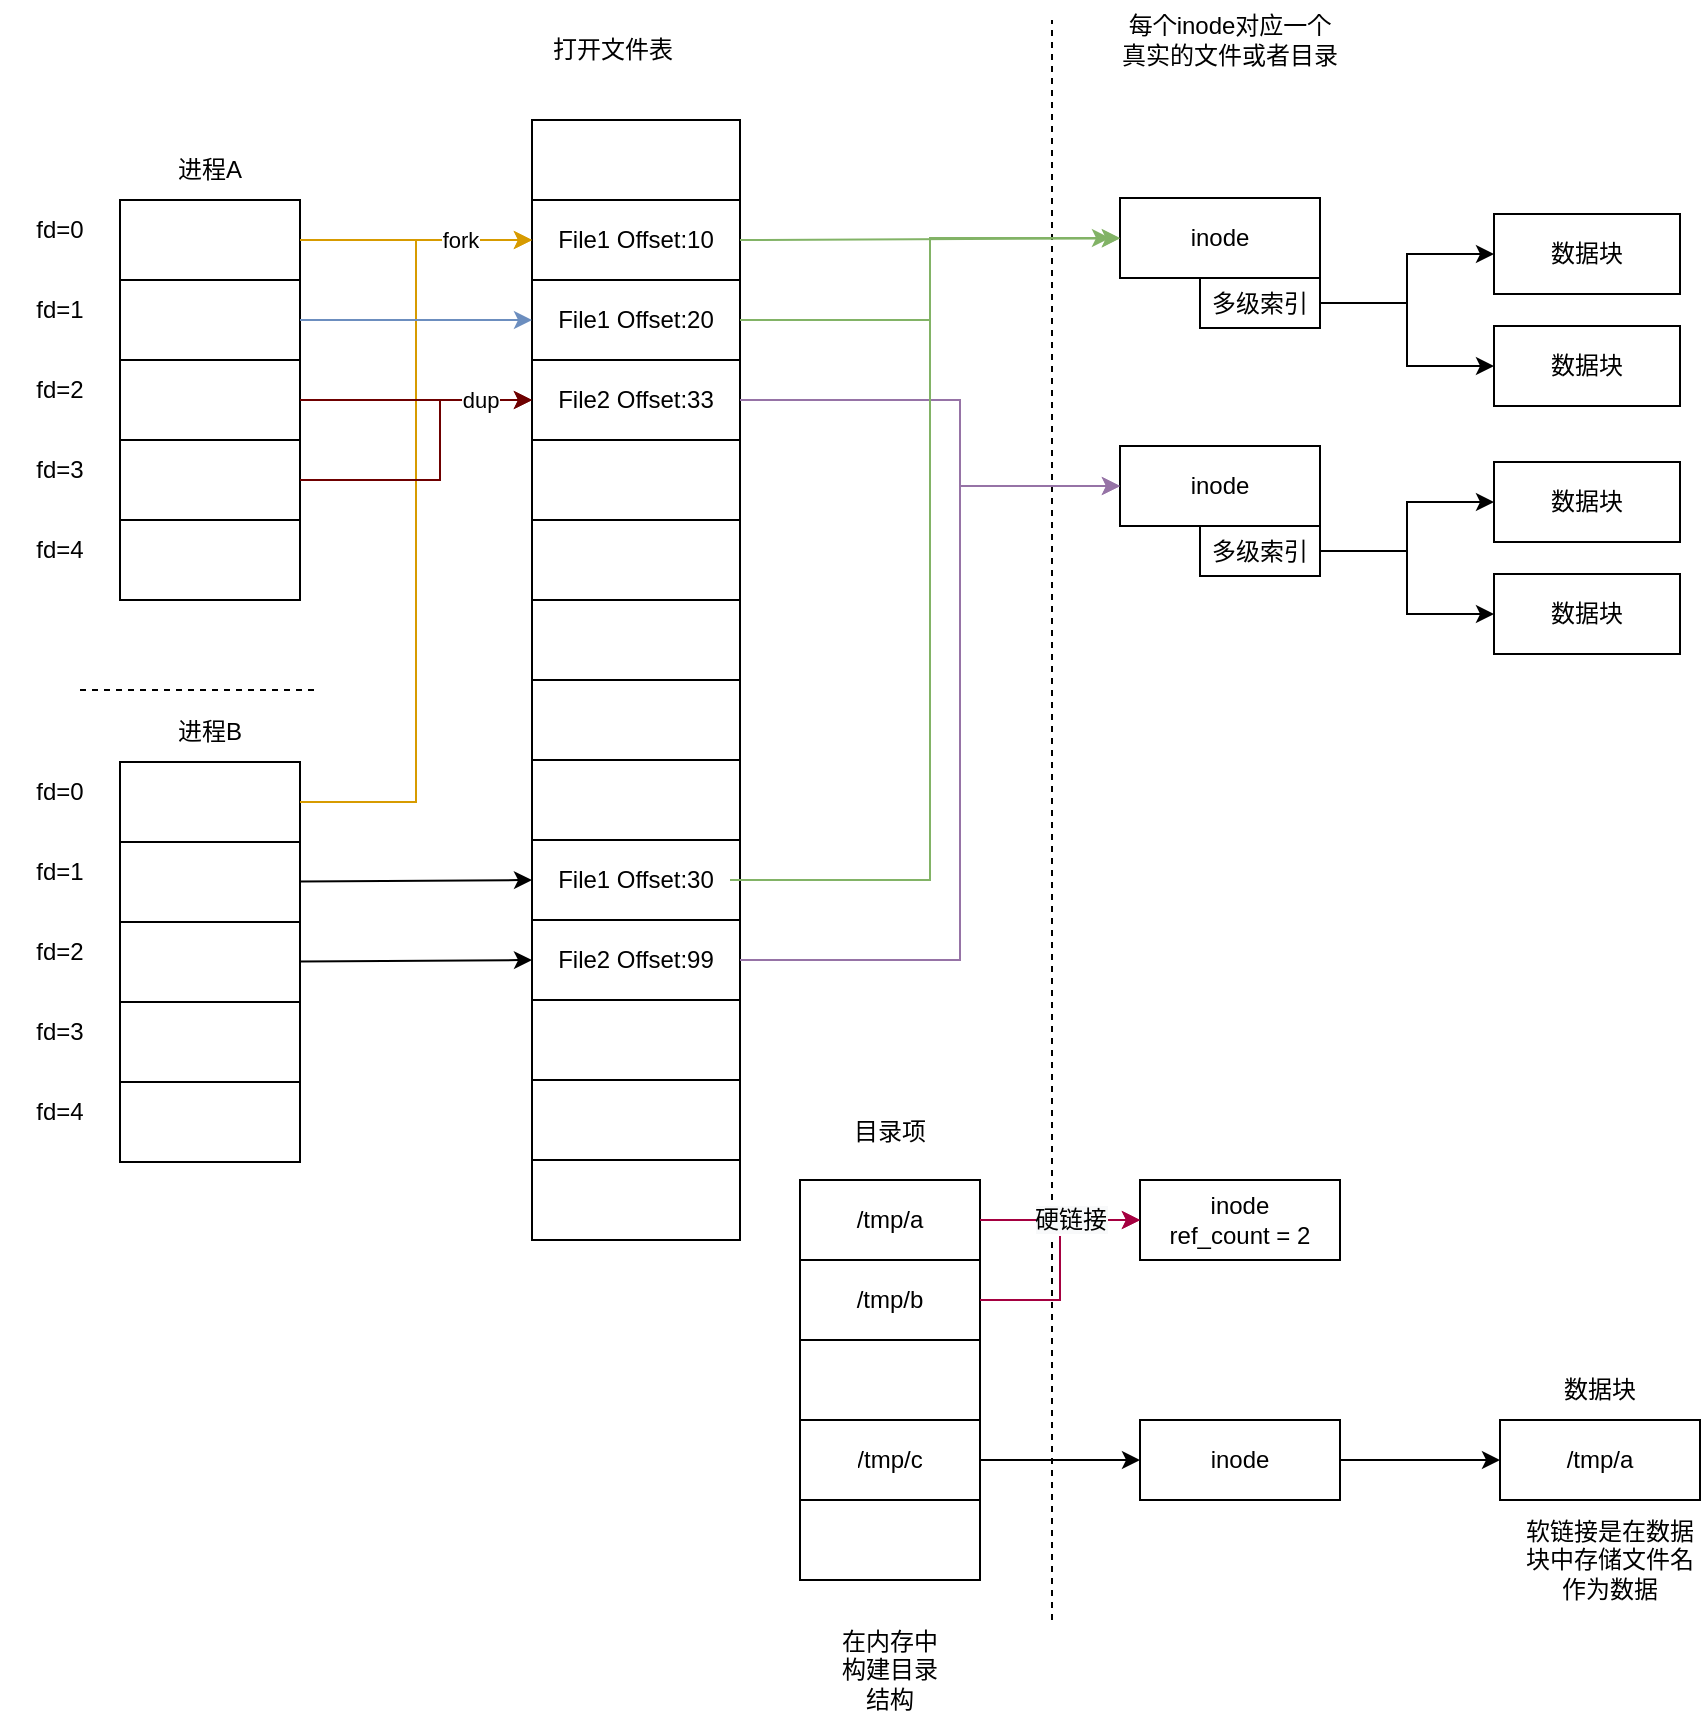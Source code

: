 <mxfile version="20.4.0" type="github">
  <diagram id="ZzIfgdE_HQE-ywpYCpP_" name="第 1 页">
    <mxGraphModel dx="1550" dy="844" grid="1" gridSize="10" guides="1" tooltips="1" connect="1" arrows="1" fold="1" page="1" pageScale="1" pageWidth="827" pageHeight="1169" math="0" shadow="0">
      <root>
        <mxCell id="0" />
        <mxCell id="1" parent="0" />
        <mxCell id="CD1J--MnG_Ev1wGPMHWV-1" value="" style="shape=table;html=1;whiteSpace=wrap;startSize=0;container=1;collapsible=0;childLayout=tableLayout;" vertex="1" parent="1">
          <mxGeometry x="140" y="290" width="90" height="200" as="geometry" />
        </mxCell>
        <mxCell id="CD1J--MnG_Ev1wGPMHWV-2" value="" style="shape=tableRow;horizontal=0;startSize=0;swimlaneHead=0;swimlaneBody=0;top=0;left=0;bottom=0;right=0;collapsible=0;dropTarget=0;fillColor=none;points=[[0,0.5],[1,0.5]];portConstraint=eastwest;" vertex="1" parent="CD1J--MnG_Ev1wGPMHWV-1">
          <mxGeometry width="90" height="40" as="geometry" />
        </mxCell>
        <mxCell id="CD1J--MnG_Ev1wGPMHWV-3" value="" style="shape=partialRectangle;html=1;whiteSpace=wrap;connectable=0;fillColor=none;top=0;left=0;bottom=0;right=0;overflow=hidden;" vertex="1" parent="CD1J--MnG_Ev1wGPMHWV-2">
          <mxGeometry width="90" height="40" as="geometry">
            <mxRectangle width="90" height="40" as="alternateBounds" />
          </mxGeometry>
        </mxCell>
        <mxCell id="CD1J--MnG_Ev1wGPMHWV-14" value="" style="shape=tableRow;horizontal=0;startSize=0;swimlaneHead=0;swimlaneBody=0;top=0;left=0;bottom=0;right=0;collapsible=0;dropTarget=0;fillColor=none;points=[[0,0.5],[1,0.5]];portConstraint=eastwest;" vertex="1" parent="CD1J--MnG_Ev1wGPMHWV-1">
          <mxGeometry y="40" width="90" height="40" as="geometry" />
        </mxCell>
        <mxCell id="CD1J--MnG_Ev1wGPMHWV-15" value="" style="shape=partialRectangle;html=1;whiteSpace=wrap;connectable=0;fillColor=none;top=0;left=0;bottom=0;right=0;overflow=hidden;" vertex="1" parent="CD1J--MnG_Ev1wGPMHWV-14">
          <mxGeometry width="90" height="40" as="geometry">
            <mxRectangle width="90" height="40" as="alternateBounds" />
          </mxGeometry>
        </mxCell>
        <mxCell id="CD1J--MnG_Ev1wGPMHWV-6" value="" style="shape=tableRow;horizontal=0;startSize=0;swimlaneHead=0;swimlaneBody=0;top=0;left=0;bottom=0;right=0;collapsible=0;dropTarget=0;fillColor=none;points=[[0,0.5],[1,0.5]];portConstraint=eastwest;" vertex="1" parent="CD1J--MnG_Ev1wGPMHWV-1">
          <mxGeometry y="80" width="90" height="40" as="geometry" />
        </mxCell>
        <mxCell id="CD1J--MnG_Ev1wGPMHWV-7" value="" style="shape=partialRectangle;html=1;whiteSpace=wrap;connectable=0;fillColor=none;top=0;left=0;bottom=0;right=0;overflow=hidden;" vertex="1" parent="CD1J--MnG_Ev1wGPMHWV-6">
          <mxGeometry width="90" height="40" as="geometry">
            <mxRectangle width="90" height="40" as="alternateBounds" />
          </mxGeometry>
        </mxCell>
        <mxCell id="CD1J--MnG_Ev1wGPMHWV-10" value="" style="shape=tableRow;horizontal=0;startSize=0;swimlaneHead=0;swimlaneBody=0;top=0;left=0;bottom=0;right=0;collapsible=0;dropTarget=0;fillColor=none;points=[[0,0.5],[1,0.5]];portConstraint=eastwest;" vertex="1" parent="CD1J--MnG_Ev1wGPMHWV-1">
          <mxGeometry y="120" width="90" height="40" as="geometry" />
        </mxCell>
        <mxCell id="CD1J--MnG_Ev1wGPMHWV-11" value="" style="shape=partialRectangle;html=1;whiteSpace=wrap;connectable=0;fillColor=none;top=0;left=0;bottom=0;right=0;overflow=hidden;" vertex="1" parent="CD1J--MnG_Ev1wGPMHWV-10">
          <mxGeometry width="90" height="40" as="geometry">
            <mxRectangle width="90" height="40" as="alternateBounds" />
          </mxGeometry>
        </mxCell>
        <mxCell id="CD1J--MnG_Ev1wGPMHWV-19" style="shape=tableRow;horizontal=0;startSize=0;swimlaneHead=0;swimlaneBody=0;top=0;left=0;bottom=0;right=0;collapsible=0;dropTarget=0;fillColor=none;points=[[0,0.5],[1,0.5]];portConstraint=eastwest;" vertex="1" parent="CD1J--MnG_Ev1wGPMHWV-1">
          <mxGeometry y="160" width="90" height="40" as="geometry" />
        </mxCell>
        <mxCell id="CD1J--MnG_Ev1wGPMHWV-20" style="shape=partialRectangle;html=1;whiteSpace=wrap;connectable=0;fillColor=none;top=0;left=0;bottom=0;right=0;overflow=hidden;" vertex="1" parent="CD1J--MnG_Ev1wGPMHWV-19">
          <mxGeometry width="90" height="40" as="geometry">
            <mxRectangle width="90" height="40" as="alternateBounds" />
          </mxGeometry>
        </mxCell>
        <mxCell id="CD1J--MnG_Ev1wGPMHWV-22" value="fd=0" style="text;html=1;strokeColor=none;fillColor=none;align=center;verticalAlign=middle;whiteSpace=wrap;rounded=0;" vertex="1" parent="1">
          <mxGeometry x="80" y="290" width="60" height="30" as="geometry" />
        </mxCell>
        <mxCell id="CD1J--MnG_Ev1wGPMHWV-24" value="fd=1" style="text;html=1;strokeColor=none;fillColor=none;align=center;verticalAlign=middle;whiteSpace=wrap;rounded=0;" vertex="1" parent="1">
          <mxGeometry x="80" y="330" width="60" height="30" as="geometry" />
        </mxCell>
        <mxCell id="CD1J--MnG_Ev1wGPMHWV-25" value="fd=2" style="text;html=1;strokeColor=none;fillColor=none;align=center;verticalAlign=middle;whiteSpace=wrap;rounded=0;" vertex="1" parent="1">
          <mxGeometry x="80" y="370" width="60" height="30" as="geometry" />
        </mxCell>
        <mxCell id="CD1J--MnG_Ev1wGPMHWV-26" value="fd=3" style="text;html=1;strokeColor=none;fillColor=none;align=center;verticalAlign=middle;whiteSpace=wrap;rounded=0;" vertex="1" parent="1">
          <mxGeometry x="80" y="410" width="60" height="30" as="geometry" />
        </mxCell>
        <mxCell id="CD1J--MnG_Ev1wGPMHWV-27" value="fd=4" style="text;html=1;strokeColor=none;fillColor=none;align=center;verticalAlign=middle;whiteSpace=wrap;rounded=0;" vertex="1" parent="1">
          <mxGeometry x="80" y="450" width="60" height="30" as="geometry" />
        </mxCell>
        <mxCell id="CD1J--MnG_Ev1wGPMHWV-28" value="" style="shape=table;html=1;whiteSpace=wrap;startSize=0;container=1;collapsible=0;childLayout=tableLayout;" vertex="1" parent="1">
          <mxGeometry x="346" y="250" width="104" height="560" as="geometry" />
        </mxCell>
        <mxCell id="CD1J--MnG_Ev1wGPMHWV-29" value="" style="shape=tableRow;horizontal=0;startSize=0;swimlaneHead=0;swimlaneBody=0;top=0;left=0;bottom=0;right=0;collapsible=0;dropTarget=0;fillColor=none;points=[[0,0.5],[1,0.5]];portConstraint=eastwest;" vertex="1" parent="CD1J--MnG_Ev1wGPMHWV-28">
          <mxGeometry width="104" height="40" as="geometry" />
        </mxCell>
        <mxCell id="CD1J--MnG_Ev1wGPMHWV-30" value="" style="shape=partialRectangle;html=1;whiteSpace=wrap;connectable=0;fillColor=none;top=0;left=0;bottom=0;right=0;overflow=hidden;" vertex="1" parent="CD1J--MnG_Ev1wGPMHWV-29">
          <mxGeometry width="104" height="40" as="geometry">
            <mxRectangle width="104" height="40" as="alternateBounds" />
          </mxGeometry>
        </mxCell>
        <mxCell id="CD1J--MnG_Ev1wGPMHWV-31" value="" style="shape=tableRow;horizontal=0;startSize=0;swimlaneHead=0;swimlaneBody=0;top=0;left=0;bottom=0;right=0;collapsible=0;dropTarget=0;fillColor=none;points=[[0,0.5],[1,0.5]];portConstraint=eastwest;" vertex="1" parent="CD1J--MnG_Ev1wGPMHWV-28">
          <mxGeometry y="40" width="104" height="40" as="geometry" />
        </mxCell>
        <mxCell id="CD1J--MnG_Ev1wGPMHWV-32" value="File1 Offset:10" style="shape=partialRectangle;html=1;whiteSpace=wrap;connectable=0;fillColor=none;top=0;left=0;bottom=0;right=0;overflow=hidden;" vertex="1" parent="CD1J--MnG_Ev1wGPMHWV-31">
          <mxGeometry width="104" height="40" as="geometry">
            <mxRectangle width="104" height="40" as="alternateBounds" />
          </mxGeometry>
        </mxCell>
        <mxCell id="CD1J--MnG_Ev1wGPMHWV-33" value="" style="shape=tableRow;horizontal=0;startSize=0;swimlaneHead=0;swimlaneBody=0;top=0;left=0;bottom=0;right=0;collapsible=0;dropTarget=0;fillColor=none;points=[[0,0.5],[1,0.5]];portConstraint=eastwest;" vertex="1" parent="CD1J--MnG_Ev1wGPMHWV-28">
          <mxGeometry y="80" width="104" height="40" as="geometry" />
        </mxCell>
        <mxCell id="CD1J--MnG_Ev1wGPMHWV-34" value="File1 Offset:20" style="shape=partialRectangle;html=1;whiteSpace=wrap;connectable=0;fillColor=none;top=0;left=0;bottom=0;right=0;overflow=hidden;" vertex="1" parent="CD1J--MnG_Ev1wGPMHWV-33">
          <mxGeometry width="104" height="40" as="geometry">
            <mxRectangle width="104" height="40" as="alternateBounds" />
          </mxGeometry>
        </mxCell>
        <mxCell id="CD1J--MnG_Ev1wGPMHWV-35" value="" style="shape=tableRow;horizontal=0;startSize=0;swimlaneHead=0;swimlaneBody=0;top=0;left=0;bottom=0;right=0;collapsible=0;dropTarget=0;fillColor=none;points=[[0,0.5],[1,0.5]];portConstraint=eastwest;" vertex="1" parent="CD1J--MnG_Ev1wGPMHWV-28">
          <mxGeometry y="120" width="104" height="40" as="geometry" />
        </mxCell>
        <mxCell id="CD1J--MnG_Ev1wGPMHWV-36" value="File2 Offset:33" style="shape=partialRectangle;html=1;whiteSpace=wrap;connectable=0;fillColor=none;top=0;left=0;bottom=0;right=0;overflow=hidden;" vertex="1" parent="CD1J--MnG_Ev1wGPMHWV-35">
          <mxGeometry width="104" height="40" as="geometry">
            <mxRectangle width="104" height="40" as="alternateBounds" />
          </mxGeometry>
        </mxCell>
        <mxCell id="CD1J--MnG_Ev1wGPMHWV-37" style="shape=tableRow;horizontal=0;startSize=0;swimlaneHead=0;swimlaneBody=0;top=0;left=0;bottom=0;right=0;collapsible=0;dropTarget=0;fillColor=none;points=[[0,0.5],[1,0.5]];portConstraint=eastwest;" vertex="1" parent="CD1J--MnG_Ev1wGPMHWV-28">
          <mxGeometry y="160" width="104" height="40" as="geometry" />
        </mxCell>
        <mxCell id="CD1J--MnG_Ev1wGPMHWV-38" style="shape=partialRectangle;html=1;whiteSpace=wrap;connectable=0;fillColor=none;top=0;left=0;bottom=0;right=0;overflow=hidden;" vertex="1" parent="CD1J--MnG_Ev1wGPMHWV-37">
          <mxGeometry width="104" height="40" as="geometry">
            <mxRectangle width="104" height="40" as="alternateBounds" />
          </mxGeometry>
        </mxCell>
        <mxCell id="CD1J--MnG_Ev1wGPMHWV-63" style="shape=tableRow;horizontal=0;startSize=0;swimlaneHead=0;swimlaneBody=0;top=0;left=0;bottom=0;right=0;collapsible=0;dropTarget=0;fillColor=none;points=[[0,0.5],[1,0.5]];portConstraint=eastwest;" vertex="1" parent="CD1J--MnG_Ev1wGPMHWV-28">
          <mxGeometry y="200" width="104" height="40" as="geometry" />
        </mxCell>
        <mxCell id="CD1J--MnG_Ev1wGPMHWV-64" style="shape=partialRectangle;html=1;whiteSpace=wrap;connectable=0;fillColor=none;top=0;left=0;bottom=0;right=0;overflow=hidden;" vertex="1" parent="CD1J--MnG_Ev1wGPMHWV-63">
          <mxGeometry width="104" height="40" as="geometry">
            <mxRectangle width="104" height="40" as="alternateBounds" />
          </mxGeometry>
        </mxCell>
        <mxCell id="CD1J--MnG_Ev1wGPMHWV-65" style="shape=tableRow;horizontal=0;startSize=0;swimlaneHead=0;swimlaneBody=0;top=0;left=0;bottom=0;right=0;collapsible=0;dropTarget=0;fillColor=none;points=[[0,0.5],[1,0.5]];portConstraint=eastwest;" vertex="1" parent="CD1J--MnG_Ev1wGPMHWV-28">
          <mxGeometry y="240" width="104" height="40" as="geometry" />
        </mxCell>
        <mxCell id="CD1J--MnG_Ev1wGPMHWV-66" style="shape=partialRectangle;html=1;whiteSpace=wrap;connectable=0;fillColor=none;top=0;left=0;bottom=0;right=0;overflow=hidden;" vertex="1" parent="CD1J--MnG_Ev1wGPMHWV-65">
          <mxGeometry width="104" height="40" as="geometry">
            <mxRectangle width="104" height="40" as="alternateBounds" />
          </mxGeometry>
        </mxCell>
        <mxCell id="CD1J--MnG_Ev1wGPMHWV-67" style="shape=tableRow;horizontal=0;startSize=0;swimlaneHead=0;swimlaneBody=0;top=0;left=0;bottom=0;right=0;collapsible=0;dropTarget=0;fillColor=none;points=[[0,0.5],[1,0.5]];portConstraint=eastwest;" vertex="1" parent="CD1J--MnG_Ev1wGPMHWV-28">
          <mxGeometry y="280" width="104" height="40" as="geometry" />
        </mxCell>
        <mxCell id="CD1J--MnG_Ev1wGPMHWV-68" style="shape=partialRectangle;html=1;whiteSpace=wrap;connectable=0;fillColor=none;top=0;left=0;bottom=0;right=0;overflow=hidden;" vertex="1" parent="CD1J--MnG_Ev1wGPMHWV-67">
          <mxGeometry width="104" height="40" as="geometry">
            <mxRectangle width="104" height="40" as="alternateBounds" />
          </mxGeometry>
        </mxCell>
        <mxCell id="CD1J--MnG_Ev1wGPMHWV-69" style="shape=tableRow;horizontal=0;startSize=0;swimlaneHead=0;swimlaneBody=0;top=0;left=0;bottom=0;right=0;collapsible=0;dropTarget=0;fillColor=none;points=[[0,0.5],[1,0.5]];portConstraint=eastwest;" vertex="1" parent="CD1J--MnG_Ev1wGPMHWV-28">
          <mxGeometry y="320" width="104" height="40" as="geometry" />
        </mxCell>
        <mxCell id="CD1J--MnG_Ev1wGPMHWV-70" style="shape=partialRectangle;html=1;whiteSpace=wrap;connectable=0;fillColor=none;top=0;left=0;bottom=0;right=0;overflow=hidden;" vertex="1" parent="CD1J--MnG_Ev1wGPMHWV-69">
          <mxGeometry width="104" height="40" as="geometry">
            <mxRectangle width="104" height="40" as="alternateBounds" />
          </mxGeometry>
        </mxCell>
        <mxCell id="CD1J--MnG_Ev1wGPMHWV-71" style="shape=tableRow;horizontal=0;startSize=0;swimlaneHead=0;swimlaneBody=0;top=0;left=0;bottom=0;right=0;collapsible=0;dropTarget=0;fillColor=none;points=[[0,0.5],[1,0.5]];portConstraint=eastwest;" vertex="1" parent="CD1J--MnG_Ev1wGPMHWV-28">
          <mxGeometry y="360" width="104" height="40" as="geometry" />
        </mxCell>
        <mxCell id="CD1J--MnG_Ev1wGPMHWV-72" value="File1 Offset:30" style="shape=partialRectangle;html=1;whiteSpace=wrap;connectable=0;fillColor=none;top=0;left=0;bottom=0;right=0;overflow=hidden;" vertex="1" parent="CD1J--MnG_Ev1wGPMHWV-71">
          <mxGeometry width="104" height="40" as="geometry">
            <mxRectangle width="104" height="40" as="alternateBounds" />
          </mxGeometry>
        </mxCell>
        <mxCell id="CD1J--MnG_Ev1wGPMHWV-73" style="shape=tableRow;horizontal=0;startSize=0;swimlaneHead=0;swimlaneBody=0;top=0;left=0;bottom=0;right=0;collapsible=0;dropTarget=0;fillColor=none;points=[[0,0.5],[1,0.5]];portConstraint=eastwest;" vertex="1" parent="CD1J--MnG_Ev1wGPMHWV-28">
          <mxGeometry y="400" width="104" height="40" as="geometry" />
        </mxCell>
        <mxCell id="CD1J--MnG_Ev1wGPMHWV-74" value="File2 Offset:99" style="shape=partialRectangle;html=1;whiteSpace=wrap;connectable=0;fillColor=none;top=0;left=0;bottom=0;right=0;overflow=hidden;" vertex="1" parent="CD1J--MnG_Ev1wGPMHWV-73">
          <mxGeometry width="104" height="40" as="geometry">
            <mxRectangle width="104" height="40" as="alternateBounds" />
          </mxGeometry>
        </mxCell>
        <mxCell id="CD1J--MnG_Ev1wGPMHWV-75" style="shape=tableRow;horizontal=0;startSize=0;swimlaneHead=0;swimlaneBody=0;top=0;left=0;bottom=0;right=0;collapsible=0;dropTarget=0;fillColor=none;points=[[0,0.5],[1,0.5]];portConstraint=eastwest;" vertex="1" parent="CD1J--MnG_Ev1wGPMHWV-28">
          <mxGeometry y="440" width="104" height="40" as="geometry" />
        </mxCell>
        <mxCell id="CD1J--MnG_Ev1wGPMHWV-76" style="shape=partialRectangle;html=1;whiteSpace=wrap;connectable=0;fillColor=none;top=0;left=0;bottom=0;right=0;overflow=hidden;" vertex="1" parent="CD1J--MnG_Ev1wGPMHWV-75">
          <mxGeometry width="104" height="40" as="geometry">
            <mxRectangle width="104" height="40" as="alternateBounds" />
          </mxGeometry>
        </mxCell>
        <mxCell id="CD1J--MnG_Ev1wGPMHWV-77" style="shape=tableRow;horizontal=0;startSize=0;swimlaneHead=0;swimlaneBody=0;top=0;left=0;bottom=0;right=0;collapsible=0;dropTarget=0;fillColor=none;points=[[0,0.5],[1,0.5]];portConstraint=eastwest;" vertex="1" parent="CD1J--MnG_Ev1wGPMHWV-28">
          <mxGeometry y="480" width="104" height="40" as="geometry" />
        </mxCell>
        <mxCell id="CD1J--MnG_Ev1wGPMHWV-78" style="shape=partialRectangle;html=1;whiteSpace=wrap;connectable=0;fillColor=none;top=0;left=0;bottom=0;right=0;overflow=hidden;" vertex="1" parent="CD1J--MnG_Ev1wGPMHWV-77">
          <mxGeometry width="104" height="40" as="geometry">
            <mxRectangle width="104" height="40" as="alternateBounds" />
          </mxGeometry>
        </mxCell>
        <mxCell id="CD1J--MnG_Ev1wGPMHWV-79" style="shape=tableRow;horizontal=0;startSize=0;swimlaneHead=0;swimlaneBody=0;top=0;left=0;bottom=0;right=0;collapsible=0;dropTarget=0;fillColor=none;points=[[0,0.5],[1,0.5]];portConstraint=eastwest;" vertex="1" parent="CD1J--MnG_Ev1wGPMHWV-28">
          <mxGeometry y="520" width="104" height="40" as="geometry" />
        </mxCell>
        <mxCell id="CD1J--MnG_Ev1wGPMHWV-80" style="shape=partialRectangle;html=1;whiteSpace=wrap;connectable=0;fillColor=none;top=0;left=0;bottom=0;right=0;overflow=hidden;" vertex="1" parent="CD1J--MnG_Ev1wGPMHWV-79">
          <mxGeometry width="104" height="40" as="geometry">
            <mxRectangle width="104" height="40" as="alternateBounds" />
          </mxGeometry>
        </mxCell>
        <mxCell id="CD1J--MnG_Ev1wGPMHWV-39" value="打开文件表" style="text;html=1;align=center;verticalAlign=middle;resizable=0;points=[];autosize=1;strokeColor=none;fillColor=none;" vertex="1" parent="1">
          <mxGeometry x="346" y="200" width="80" height="30" as="geometry" />
        </mxCell>
        <mxCell id="CD1J--MnG_Ev1wGPMHWV-40" value="" style="shape=table;html=1;whiteSpace=wrap;startSize=0;container=1;collapsible=0;childLayout=tableLayout;" vertex="1" parent="1">
          <mxGeometry x="140" y="571" width="90" height="200" as="geometry" />
        </mxCell>
        <mxCell id="CD1J--MnG_Ev1wGPMHWV-41" value="" style="shape=tableRow;horizontal=0;startSize=0;swimlaneHead=0;swimlaneBody=0;top=0;left=0;bottom=0;right=0;collapsible=0;dropTarget=0;fillColor=none;points=[[0,0.5],[1,0.5]];portConstraint=eastwest;" vertex="1" parent="CD1J--MnG_Ev1wGPMHWV-40">
          <mxGeometry width="90" height="40" as="geometry" />
        </mxCell>
        <mxCell id="CD1J--MnG_Ev1wGPMHWV-42" value="" style="shape=partialRectangle;html=1;whiteSpace=wrap;connectable=0;fillColor=none;top=0;left=0;bottom=0;right=0;overflow=hidden;" vertex="1" parent="CD1J--MnG_Ev1wGPMHWV-41">
          <mxGeometry width="90" height="40" as="geometry">
            <mxRectangle width="90" height="40" as="alternateBounds" />
          </mxGeometry>
        </mxCell>
        <mxCell id="CD1J--MnG_Ev1wGPMHWV-43" value="" style="shape=tableRow;horizontal=0;startSize=0;swimlaneHead=0;swimlaneBody=0;top=0;left=0;bottom=0;right=0;collapsible=0;dropTarget=0;fillColor=none;points=[[0,0.5],[1,0.5]];portConstraint=eastwest;" vertex="1" parent="CD1J--MnG_Ev1wGPMHWV-40">
          <mxGeometry y="40" width="90" height="40" as="geometry" />
        </mxCell>
        <mxCell id="CD1J--MnG_Ev1wGPMHWV-44" value="" style="shape=partialRectangle;html=1;whiteSpace=wrap;connectable=0;fillColor=none;top=0;left=0;bottom=0;right=0;overflow=hidden;" vertex="1" parent="CD1J--MnG_Ev1wGPMHWV-43">
          <mxGeometry width="90" height="40" as="geometry">
            <mxRectangle width="90" height="40" as="alternateBounds" />
          </mxGeometry>
        </mxCell>
        <mxCell id="CD1J--MnG_Ev1wGPMHWV-45" value="" style="shape=tableRow;horizontal=0;startSize=0;swimlaneHead=0;swimlaneBody=0;top=0;left=0;bottom=0;right=0;collapsible=0;dropTarget=0;fillColor=none;points=[[0,0.5],[1,0.5]];portConstraint=eastwest;" vertex="1" parent="CD1J--MnG_Ev1wGPMHWV-40">
          <mxGeometry y="80" width="90" height="40" as="geometry" />
        </mxCell>
        <mxCell id="CD1J--MnG_Ev1wGPMHWV-46" value="" style="shape=partialRectangle;html=1;whiteSpace=wrap;connectable=0;fillColor=none;top=0;left=0;bottom=0;right=0;overflow=hidden;" vertex="1" parent="CD1J--MnG_Ev1wGPMHWV-45">
          <mxGeometry width="90" height="40" as="geometry">
            <mxRectangle width="90" height="40" as="alternateBounds" />
          </mxGeometry>
        </mxCell>
        <mxCell id="CD1J--MnG_Ev1wGPMHWV-47" value="" style="shape=tableRow;horizontal=0;startSize=0;swimlaneHead=0;swimlaneBody=0;top=0;left=0;bottom=0;right=0;collapsible=0;dropTarget=0;fillColor=none;points=[[0,0.5],[1,0.5]];portConstraint=eastwest;" vertex="1" parent="CD1J--MnG_Ev1wGPMHWV-40">
          <mxGeometry y="120" width="90" height="40" as="geometry" />
        </mxCell>
        <mxCell id="CD1J--MnG_Ev1wGPMHWV-48" value="" style="shape=partialRectangle;html=1;whiteSpace=wrap;connectable=0;fillColor=none;top=0;left=0;bottom=0;right=0;overflow=hidden;" vertex="1" parent="CD1J--MnG_Ev1wGPMHWV-47">
          <mxGeometry width="90" height="40" as="geometry">
            <mxRectangle width="90" height="40" as="alternateBounds" />
          </mxGeometry>
        </mxCell>
        <mxCell id="CD1J--MnG_Ev1wGPMHWV-49" style="shape=tableRow;horizontal=0;startSize=0;swimlaneHead=0;swimlaneBody=0;top=0;left=0;bottom=0;right=0;collapsible=0;dropTarget=0;fillColor=none;points=[[0,0.5],[1,0.5]];portConstraint=eastwest;" vertex="1" parent="CD1J--MnG_Ev1wGPMHWV-40">
          <mxGeometry y="160" width="90" height="40" as="geometry" />
        </mxCell>
        <mxCell id="CD1J--MnG_Ev1wGPMHWV-50" style="shape=partialRectangle;html=1;whiteSpace=wrap;connectable=0;fillColor=none;top=0;left=0;bottom=0;right=0;overflow=hidden;" vertex="1" parent="CD1J--MnG_Ev1wGPMHWV-49">
          <mxGeometry width="90" height="40" as="geometry">
            <mxRectangle width="90" height="40" as="alternateBounds" />
          </mxGeometry>
        </mxCell>
        <mxCell id="CD1J--MnG_Ev1wGPMHWV-51" value="fd=0" style="text;html=1;strokeColor=none;fillColor=none;align=center;verticalAlign=middle;whiteSpace=wrap;rounded=0;" vertex="1" parent="1">
          <mxGeometry x="80" y="571" width="60" height="30" as="geometry" />
        </mxCell>
        <mxCell id="CD1J--MnG_Ev1wGPMHWV-52" value="fd=1" style="text;html=1;strokeColor=none;fillColor=none;align=center;verticalAlign=middle;whiteSpace=wrap;rounded=0;" vertex="1" parent="1">
          <mxGeometry x="80" y="611" width="60" height="30" as="geometry" />
        </mxCell>
        <mxCell id="CD1J--MnG_Ev1wGPMHWV-53" value="fd=2" style="text;html=1;strokeColor=none;fillColor=none;align=center;verticalAlign=middle;whiteSpace=wrap;rounded=0;" vertex="1" parent="1">
          <mxGeometry x="80" y="651" width="60" height="30" as="geometry" />
        </mxCell>
        <mxCell id="CD1J--MnG_Ev1wGPMHWV-54" value="fd=3" style="text;html=1;strokeColor=none;fillColor=none;align=center;verticalAlign=middle;whiteSpace=wrap;rounded=0;" vertex="1" parent="1">
          <mxGeometry x="80" y="691" width="60" height="30" as="geometry" />
        </mxCell>
        <mxCell id="CD1J--MnG_Ev1wGPMHWV-55" value="fd=4" style="text;html=1;strokeColor=none;fillColor=none;align=center;verticalAlign=middle;whiteSpace=wrap;rounded=0;" vertex="1" parent="1">
          <mxGeometry x="80" y="731" width="60" height="30" as="geometry" />
        </mxCell>
        <mxCell id="CD1J--MnG_Ev1wGPMHWV-59" value="" style="endArrow=none;dashed=1;html=1;rounded=0;" edge="1" parent="1">
          <mxGeometry width="50" height="50" relative="1" as="geometry">
            <mxPoint x="120" y="535" as="sourcePoint" />
            <mxPoint x="240" y="535" as="targetPoint" />
          </mxGeometry>
        </mxCell>
        <mxCell id="CD1J--MnG_Ev1wGPMHWV-61" value="进程B" style="text;html=1;strokeColor=none;fillColor=none;align=center;verticalAlign=middle;whiteSpace=wrap;rounded=0;" vertex="1" parent="1">
          <mxGeometry x="155" y="541" width="60" height="30" as="geometry" />
        </mxCell>
        <mxCell id="CD1J--MnG_Ev1wGPMHWV-62" value="进程A" style="text;html=1;strokeColor=none;fillColor=none;align=center;verticalAlign=middle;whiteSpace=wrap;rounded=0;" vertex="1" parent="1">
          <mxGeometry x="155" y="260" width="60" height="30" as="geometry" />
        </mxCell>
        <mxCell id="CD1J--MnG_Ev1wGPMHWV-81" style="edgeStyle=orthogonalEdgeStyle;rounded=0;orthogonalLoop=1;jettySize=auto;html=1;exitX=1;exitY=0.5;exitDx=0;exitDy=0;entryX=0;entryY=0.5;entryDx=0;entryDy=0;fillColor=#ffe6cc;strokeColor=#d79b00;" edge="1" parent="1" source="CD1J--MnG_Ev1wGPMHWV-2" target="CD1J--MnG_Ev1wGPMHWV-31">
          <mxGeometry relative="1" as="geometry" />
        </mxCell>
        <mxCell id="CD1J--MnG_Ev1wGPMHWV-82" style="rounded=0;orthogonalLoop=1;jettySize=auto;html=1;exitX=1;exitY=0.5;exitDx=0;exitDy=0;entryX=0;entryY=0.5;entryDx=0;entryDy=0;fillColor=#ffe6cc;strokeColor=#d79b00;edgeStyle=orthogonalEdgeStyle;" edge="1" parent="1" source="CD1J--MnG_Ev1wGPMHWV-41" target="CD1J--MnG_Ev1wGPMHWV-31">
          <mxGeometry relative="1" as="geometry" />
        </mxCell>
        <mxCell id="CD1J--MnG_Ev1wGPMHWV-136" value="fork" style="edgeLabel;html=1;align=center;verticalAlign=middle;resizable=0;points=[];" vertex="1" connectable="0" parent="CD1J--MnG_Ev1wGPMHWV-82">
          <mxGeometry x="0.685" relative="1" as="geometry">
            <mxPoint x="22" y="-5" as="offset" />
          </mxGeometry>
        </mxCell>
        <mxCell id="CD1J--MnG_Ev1wGPMHWV-83" style="edgeStyle=none;rounded=0;orthogonalLoop=1;jettySize=auto;html=1;fillColor=#dae8fc;strokeColor=#6c8ebf;" edge="1" parent="1" source="CD1J--MnG_Ev1wGPMHWV-14" target="CD1J--MnG_Ev1wGPMHWV-33">
          <mxGeometry relative="1" as="geometry" />
        </mxCell>
        <mxCell id="CD1J--MnG_Ev1wGPMHWV-84" style="edgeStyle=none;rounded=0;orthogonalLoop=1;jettySize=auto;html=1;fillColor=#a20025;strokeColor=#6F0000;" edge="1" parent="1" source="CD1J--MnG_Ev1wGPMHWV-6" target="CD1J--MnG_Ev1wGPMHWV-35">
          <mxGeometry relative="1" as="geometry" />
        </mxCell>
        <mxCell id="CD1J--MnG_Ev1wGPMHWV-85" style="edgeStyle=none;rounded=0;orthogonalLoop=1;jettySize=auto;html=1;entryX=0;entryY=0.5;entryDx=0;entryDy=0;" edge="1" parent="1" source="CD1J--MnG_Ev1wGPMHWV-43" target="CD1J--MnG_Ev1wGPMHWV-71">
          <mxGeometry relative="1" as="geometry" />
        </mxCell>
        <mxCell id="CD1J--MnG_Ev1wGPMHWV-86" style="edgeStyle=none;rounded=0;orthogonalLoop=1;jettySize=auto;html=1;entryX=0;entryY=0.5;entryDx=0;entryDy=0;" edge="1" parent="1" source="CD1J--MnG_Ev1wGPMHWV-45" target="CD1J--MnG_Ev1wGPMHWV-73">
          <mxGeometry relative="1" as="geometry" />
        </mxCell>
        <mxCell id="CD1J--MnG_Ev1wGPMHWV-87" value="" style="endArrow=none;dashed=1;html=1;rounded=0;fillColor=#33FFFF;" edge="1" parent="1">
          <mxGeometry width="50" height="50" relative="1" as="geometry">
            <mxPoint x="606" y="1000" as="sourcePoint" />
            <mxPoint x="606" y="200" as="targetPoint" />
          </mxGeometry>
        </mxCell>
        <mxCell id="CD1J--MnG_Ev1wGPMHWV-88" value="inode" style="rounded=0;whiteSpace=wrap;html=1;" vertex="1" parent="1">
          <mxGeometry x="640" y="289" width="100" height="40" as="geometry" />
        </mxCell>
        <mxCell id="CD1J--MnG_Ev1wGPMHWV-89" style="edgeStyle=none;rounded=0;orthogonalLoop=1;jettySize=auto;html=1;exitX=1;exitY=0.5;exitDx=0;exitDy=0;fillColor=#d5e8d4;strokeColor=#82b366;" edge="1" parent="1" source="CD1J--MnG_Ev1wGPMHWV-31" target="CD1J--MnG_Ev1wGPMHWV-88">
          <mxGeometry relative="1" as="geometry" />
        </mxCell>
        <mxCell id="CD1J--MnG_Ev1wGPMHWV-93" style="edgeStyle=orthogonalEdgeStyle;rounded=0;orthogonalLoop=1;jettySize=auto;html=1;entryX=0;entryY=0.5;entryDx=0;entryDy=0;fillColor=#33FFFF;" edge="1" parent="1" source="CD1J--MnG_Ev1wGPMHWV-91" target="CD1J--MnG_Ev1wGPMHWV-92">
          <mxGeometry relative="1" as="geometry" />
        </mxCell>
        <mxCell id="CD1J--MnG_Ev1wGPMHWV-95" style="edgeStyle=orthogonalEdgeStyle;rounded=0;orthogonalLoop=1;jettySize=auto;html=1;entryX=0;entryY=0.5;entryDx=0;entryDy=0;fillColor=#33FFFF;" edge="1" parent="1" source="CD1J--MnG_Ev1wGPMHWV-91" target="CD1J--MnG_Ev1wGPMHWV-94">
          <mxGeometry relative="1" as="geometry" />
        </mxCell>
        <mxCell id="CD1J--MnG_Ev1wGPMHWV-91" value="多级索引" style="rounded=0;whiteSpace=wrap;html=1;" vertex="1" parent="1">
          <mxGeometry x="680" y="329" width="60" height="25" as="geometry" />
        </mxCell>
        <mxCell id="CD1J--MnG_Ev1wGPMHWV-92" value="数据块" style="rounded=0;whiteSpace=wrap;html=1;" vertex="1" parent="1">
          <mxGeometry x="827" y="297" width="93" height="40" as="geometry" />
        </mxCell>
        <mxCell id="CD1J--MnG_Ev1wGPMHWV-94" value="数据块" style="rounded=0;whiteSpace=wrap;html=1;" vertex="1" parent="1">
          <mxGeometry x="827" y="353" width="93" height="40" as="geometry" />
        </mxCell>
        <mxCell id="CD1J--MnG_Ev1wGPMHWV-96" value="inode" style="rounded=0;whiteSpace=wrap;html=1;" vertex="1" parent="1">
          <mxGeometry x="640" y="413" width="100" height="40" as="geometry" />
        </mxCell>
        <mxCell id="CD1J--MnG_Ev1wGPMHWV-97" style="edgeStyle=orthogonalEdgeStyle;rounded=0;orthogonalLoop=1;jettySize=auto;html=1;entryX=0;entryY=0.5;entryDx=0;entryDy=0;fillColor=#33FFFF;" edge="1" parent="1" source="CD1J--MnG_Ev1wGPMHWV-99" target="CD1J--MnG_Ev1wGPMHWV-100">
          <mxGeometry relative="1" as="geometry" />
        </mxCell>
        <mxCell id="CD1J--MnG_Ev1wGPMHWV-98" style="edgeStyle=orthogonalEdgeStyle;rounded=0;orthogonalLoop=1;jettySize=auto;html=1;entryX=0;entryY=0.5;entryDx=0;entryDy=0;fillColor=#33FFFF;" edge="1" parent="1" source="CD1J--MnG_Ev1wGPMHWV-99" target="CD1J--MnG_Ev1wGPMHWV-101">
          <mxGeometry relative="1" as="geometry" />
        </mxCell>
        <mxCell id="CD1J--MnG_Ev1wGPMHWV-99" value="多级索引" style="rounded=0;whiteSpace=wrap;html=1;" vertex="1" parent="1">
          <mxGeometry x="680" y="453" width="60" height="25" as="geometry" />
        </mxCell>
        <mxCell id="CD1J--MnG_Ev1wGPMHWV-100" value="数据块" style="rounded=0;whiteSpace=wrap;html=1;" vertex="1" parent="1">
          <mxGeometry x="827" y="421" width="93" height="40" as="geometry" />
        </mxCell>
        <mxCell id="CD1J--MnG_Ev1wGPMHWV-101" value="数据块" style="rounded=0;whiteSpace=wrap;html=1;" vertex="1" parent="1">
          <mxGeometry x="827" y="477" width="93" height="40" as="geometry" />
        </mxCell>
        <mxCell id="CD1J--MnG_Ev1wGPMHWV-102" style="edgeStyle=orthogonalEdgeStyle;rounded=0;orthogonalLoop=1;jettySize=auto;html=1;entryX=0;entryY=0.5;entryDx=0;entryDy=0;fillColor=#e1d5e7;strokeColor=#9673a6;" edge="1" parent="1" source="CD1J--MnG_Ev1wGPMHWV-35" target="CD1J--MnG_Ev1wGPMHWV-96">
          <mxGeometry relative="1" as="geometry">
            <Array as="points">
              <mxPoint x="560" y="390" />
              <mxPoint x="560" y="433" />
            </Array>
          </mxGeometry>
        </mxCell>
        <mxCell id="CD1J--MnG_Ev1wGPMHWV-103" value="每个inode对应一个真实的文件或者目录" style="text;html=1;strokeColor=none;fillColor=none;align=center;verticalAlign=middle;whiteSpace=wrap;rounded=0;" vertex="1" parent="1">
          <mxGeometry x="640" y="190" width="110" height="40" as="geometry" />
        </mxCell>
        <mxCell id="CD1J--MnG_Ev1wGPMHWV-104" style="edgeStyle=orthogonalEdgeStyle;rounded=0;orthogonalLoop=1;jettySize=auto;html=1;entryX=0;entryY=0.5;entryDx=0;entryDy=0;fillColor=#d5e8d4;strokeColor=#82b366;" edge="1" parent="1" source="CD1J--MnG_Ev1wGPMHWV-33" target="CD1J--MnG_Ev1wGPMHWV-88">
          <mxGeometry relative="1" as="geometry" />
        </mxCell>
        <mxCell id="CD1J--MnG_Ev1wGPMHWV-109" style="edgeStyle=orthogonalEdgeStyle;rounded=0;orthogonalLoop=1;jettySize=auto;html=1;entryX=0;entryY=0.5;entryDx=0;entryDy=0;fillColor=#d5e8d4;strokeColor=#82b366;" edge="1" parent="1">
          <mxGeometry relative="1" as="geometry">
            <mxPoint x="445" y="630" as="sourcePoint" />
            <mxPoint x="635" y="309" as="targetPoint" />
            <Array as="points">
              <mxPoint x="545" y="630" />
              <mxPoint x="545" y="309" />
            </Array>
          </mxGeometry>
        </mxCell>
        <mxCell id="CD1J--MnG_Ev1wGPMHWV-110" style="edgeStyle=orthogonalEdgeStyle;rounded=0;orthogonalLoop=1;jettySize=auto;html=1;entryX=0;entryY=0.5;entryDx=0;entryDy=0;fillColor=#e1d5e7;strokeColor=#9673a6;" edge="1" parent="1" source="CD1J--MnG_Ev1wGPMHWV-73" target="CD1J--MnG_Ev1wGPMHWV-96">
          <mxGeometry relative="1" as="geometry">
            <Array as="points">
              <mxPoint x="560" y="670" />
              <mxPoint x="560" y="433" />
            </Array>
          </mxGeometry>
        </mxCell>
        <mxCell id="CD1J--MnG_Ev1wGPMHWV-112" value="" style="shape=table;html=1;whiteSpace=wrap;startSize=0;container=1;collapsible=0;childLayout=tableLayout;" vertex="1" parent="1">
          <mxGeometry x="480" y="780" width="90" height="200" as="geometry" />
        </mxCell>
        <mxCell id="CD1J--MnG_Ev1wGPMHWV-113" value="" style="shape=tableRow;horizontal=0;startSize=0;swimlaneHead=0;swimlaneBody=0;top=0;left=0;bottom=0;right=0;collapsible=0;dropTarget=0;fillColor=none;points=[[0,0.5],[1,0.5]];portConstraint=eastwest;" vertex="1" parent="CD1J--MnG_Ev1wGPMHWV-112">
          <mxGeometry width="90" height="40" as="geometry" />
        </mxCell>
        <mxCell id="CD1J--MnG_Ev1wGPMHWV-114" value="/tmp/a" style="shape=partialRectangle;html=1;whiteSpace=wrap;connectable=0;fillColor=none;top=0;left=0;bottom=0;right=0;overflow=hidden;" vertex="1" parent="CD1J--MnG_Ev1wGPMHWV-113">
          <mxGeometry width="90" height="40" as="geometry">
            <mxRectangle width="90" height="40" as="alternateBounds" />
          </mxGeometry>
        </mxCell>
        <mxCell id="CD1J--MnG_Ev1wGPMHWV-115" value="" style="shape=tableRow;horizontal=0;startSize=0;swimlaneHead=0;swimlaneBody=0;top=0;left=0;bottom=0;right=0;collapsible=0;dropTarget=0;fillColor=none;points=[[0,0.5],[1,0.5]];portConstraint=eastwest;" vertex="1" parent="CD1J--MnG_Ev1wGPMHWV-112">
          <mxGeometry y="40" width="90" height="40" as="geometry" />
        </mxCell>
        <mxCell id="CD1J--MnG_Ev1wGPMHWV-116" value="/tmp/b" style="shape=partialRectangle;html=1;whiteSpace=wrap;connectable=0;fillColor=none;top=0;left=0;bottom=0;right=0;overflow=hidden;" vertex="1" parent="CD1J--MnG_Ev1wGPMHWV-115">
          <mxGeometry width="90" height="40" as="geometry">
            <mxRectangle width="90" height="40" as="alternateBounds" />
          </mxGeometry>
        </mxCell>
        <mxCell id="CD1J--MnG_Ev1wGPMHWV-117" value="" style="shape=tableRow;horizontal=0;startSize=0;swimlaneHead=0;swimlaneBody=0;top=0;left=0;bottom=0;right=0;collapsible=0;dropTarget=0;fillColor=none;points=[[0,0.5],[1,0.5]];portConstraint=eastwest;" vertex="1" parent="CD1J--MnG_Ev1wGPMHWV-112">
          <mxGeometry y="80" width="90" height="40" as="geometry" />
        </mxCell>
        <mxCell id="CD1J--MnG_Ev1wGPMHWV-118" value="" style="shape=partialRectangle;html=1;whiteSpace=wrap;connectable=0;fillColor=none;top=0;left=0;bottom=0;right=0;overflow=hidden;" vertex="1" parent="CD1J--MnG_Ev1wGPMHWV-117">
          <mxGeometry width="90" height="40" as="geometry">
            <mxRectangle width="90" height="40" as="alternateBounds" />
          </mxGeometry>
        </mxCell>
        <mxCell id="CD1J--MnG_Ev1wGPMHWV-119" value="" style="shape=tableRow;horizontal=0;startSize=0;swimlaneHead=0;swimlaneBody=0;top=0;left=0;bottom=0;right=0;collapsible=0;dropTarget=0;fillColor=none;points=[[0,0.5],[1,0.5]];portConstraint=eastwest;" vertex="1" parent="CD1J--MnG_Ev1wGPMHWV-112">
          <mxGeometry y="120" width="90" height="40" as="geometry" />
        </mxCell>
        <mxCell id="CD1J--MnG_Ev1wGPMHWV-120" value="/tmp/c" style="shape=partialRectangle;html=1;whiteSpace=wrap;connectable=0;fillColor=none;top=0;left=0;bottom=0;right=0;overflow=hidden;" vertex="1" parent="CD1J--MnG_Ev1wGPMHWV-119">
          <mxGeometry width="90" height="40" as="geometry">
            <mxRectangle width="90" height="40" as="alternateBounds" />
          </mxGeometry>
        </mxCell>
        <mxCell id="CD1J--MnG_Ev1wGPMHWV-121" style="shape=tableRow;horizontal=0;startSize=0;swimlaneHead=0;swimlaneBody=0;top=0;left=0;bottom=0;right=0;collapsible=0;dropTarget=0;fillColor=none;points=[[0,0.5],[1,0.5]];portConstraint=eastwest;" vertex="1" parent="CD1J--MnG_Ev1wGPMHWV-112">
          <mxGeometry y="160" width="90" height="40" as="geometry" />
        </mxCell>
        <mxCell id="CD1J--MnG_Ev1wGPMHWV-122" style="shape=partialRectangle;html=1;whiteSpace=wrap;connectable=0;fillColor=none;top=0;left=0;bottom=0;right=0;overflow=hidden;" vertex="1" parent="CD1J--MnG_Ev1wGPMHWV-121">
          <mxGeometry width="90" height="40" as="geometry">
            <mxRectangle width="90" height="40" as="alternateBounds" />
          </mxGeometry>
        </mxCell>
        <mxCell id="CD1J--MnG_Ev1wGPMHWV-123" value="目录项" style="text;html=1;strokeColor=none;fillColor=none;align=center;verticalAlign=middle;whiteSpace=wrap;rounded=0;" vertex="1" parent="1">
          <mxGeometry x="495" y="741" width="60" height="30" as="geometry" />
        </mxCell>
        <mxCell id="CD1J--MnG_Ev1wGPMHWV-124" value="inode&lt;br&gt;ref_count = 2" style="rounded=0;whiteSpace=wrap;html=1;" vertex="1" parent="1">
          <mxGeometry x="650" y="780" width="100" height="40" as="geometry" />
        </mxCell>
        <mxCell id="CD1J--MnG_Ev1wGPMHWV-125" style="edgeStyle=orthogonalEdgeStyle;rounded=0;orthogonalLoop=1;jettySize=auto;html=1;entryX=0;entryY=0.5;entryDx=0;entryDy=0;fillColor=#d80073;strokeColor=#A50040;" edge="1" parent="1" source="CD1J--MnG_Ev1wGPMHWV-113" target="CD1J--MnG_Ev1wGPMHWV-124">
          <mxGeometry relative="1" as="geometry" />
        </mxCell>
        <mxCell id="CD1J--MnG_Ev1wGPMHWV-126" style="edgeStyle=orthogonalEdgeStyle;rounded=0;orthogonalLoop=1;jettySize=auto;html=1;entryX=0;entryY=0.5;entryDx=0;entryDy=0;fillColor=#d80073;strokeColor=#A50040;" edge="1" parent="1" source="CD1J--MnG_Ev1wGPMHWV-115" target="CD1J--MnG_Ev1wGPMHWV-124">
          <mxGeometry relative="1" as="geometry" />
        </mxCell>
        <mxCell id="CD1J--MnG_Ev1wGPMHWV-131" value="&lt;span style=&quot;font-size: 12px; background-color: rgb(248, 249, 250);&quot;&gt;硬链接&lt;/span&gt;" style="edgeLabel;html=1;align=center;verticalAlign=middle;resizable=0;points=[];" vertex="1" connectable="0" parent="CD1J--MnG_Ev1wGPMHWV-126">
          <mxGeometry x="0.413" relative="1" as="geometry">
            <mxPoint as="offset" />
          </mxGeometry>
        </mxCell>
        <mxCell id="CD1J--MnG_Ev1wGPMHWV-133" value="" style="edgeStyle=orthogonalEdgeStyle;rounded=0;orthogonalLoop=1;jettySize=auto;html=1;fillColor=#33FFFF;" edge="1" parent="1" source="CD1J--MnG_Ev1wGPMHWV-127" target="CD1J--MnG_Ev1wGPMHWV-132">
          <mxGeometry relative="1" as="geometry" />
        </mxCell>
        <mxCell id="CD1J--MnG_Ev1wGPMHWV-127" value="inode" style="rounded=0;whiteSpace=wrap;html=1;" vertex="1" parent="1">
          <mxGeometry x="650" y="900" width="100" height="40" as="geometry" />
        </mxCell>
        <mxCell id="CD1J--MnG_Ev1wGPMHWV-128" style="edgeStyle=orthogonalEdgeStyle;rounded=0;orthogonalLoop=1;jettySize=auto;html=1;entryX=0;entryY=0.5;entryDx=0;entryDy=0;fillColor=#33FFFF;" edge="1" parent="1" source="CD1J--MnG_Ev1wGPMHWV-119" target="CD1J--MnG_Ev1wGPMHWV-127">
          <mxGeometry relative="1" as="geometry" />
        </mxCell>
        <mxCell id="CD1J--MnG_Ev1wGPMHWV-129" value="在内存中构建目录结构" style="text;html=1;strokeColor=none;fillColor=none;align=center;verticalAlign=middle;whiteSpace=wrap;rounded=0;" vertex="1" parent="1">
          <mxGeometry x="495" y="1010" width="60" height="30" as="geometry" />
        </mxCell>
        <mxCell id="CD1J--MnG_Ev1wGPMHWV-132" value="/tmp/a" style="rounded=0;whiteSpace=wrap;html=1;" vertex="1" parent="1">
          <mxGeometry x="830" y="900" width="100" height="40" as="geometry" />
        </mxCell>
        <mxCell id="CD1J--MnG_Ev1wGPMHWV-134" value="数据块" style="text;html=1;strokeColor=none;fillColor=none;align=center;verticalAlign=middle;whiteSpace=wrap;rounded=0;" vertex="1" parent="1">
          <mxGeometry x="850" y="870" width="60" height="30" as="geometry" />
        </mxCell>
        <mxCell id="CD1J--MnG_Ev1wGPMHWV-135" value="软链接是在数据块中存储文件名作为数据" style="text;html=1;strokeColor=none;fillColor=none;align=center;verticalAlign=middle;whiteSpace=wrap;rounded=0;" vertex="1" parent="1">
          <mxGeometry x="840" y="950" width="90" height="40" as="geometry" />
        </mxCell>
        <mxCell id="CD1J--MnG_Ev1wGPMHWV-137" style="edgeStyle=orthogonalEdgeStyle;rounded=0;orthogonalLoop=1;jettySize=auto;html=1;entryX=0;entryY=0.5;entryDx=0;entryDy=0;fillColor=#a20025;strokeColor=#6F0000;" edge="1" parent="1" source="CD1J--MnG_Ev1wGPMHWV-10" target="CD1J--MnG_Ev1wGPMHWV-35">
          <mxGeometry relative="1" as="geometry">
            <Array as="points">
              <mxPoint x="300" y="430" />
              <mxPoint x="300" y="390" />
            </Array>
          </mxGeometry>
        </mxCell>
        <mxCell id="CD1J--MnG_Ev1wGPMHWV-138" value="dup" style="edgeLabel;html=1;align=center;verticalAlign=middle;resizable=0;points=[];" vertex="1" connectable="0" parent="CD1J--MnG_Ev1wGPMHWV-137">
          <mxGeometry x="0.139" y="-2" relative="1" as="geometry">
            <mxPoint x="18" y="-21" as="offset" />
          </mxGeometry>
        </mxCell>
      </root>
    </mxGraphModel>
  </diagram>
</mxfile>
